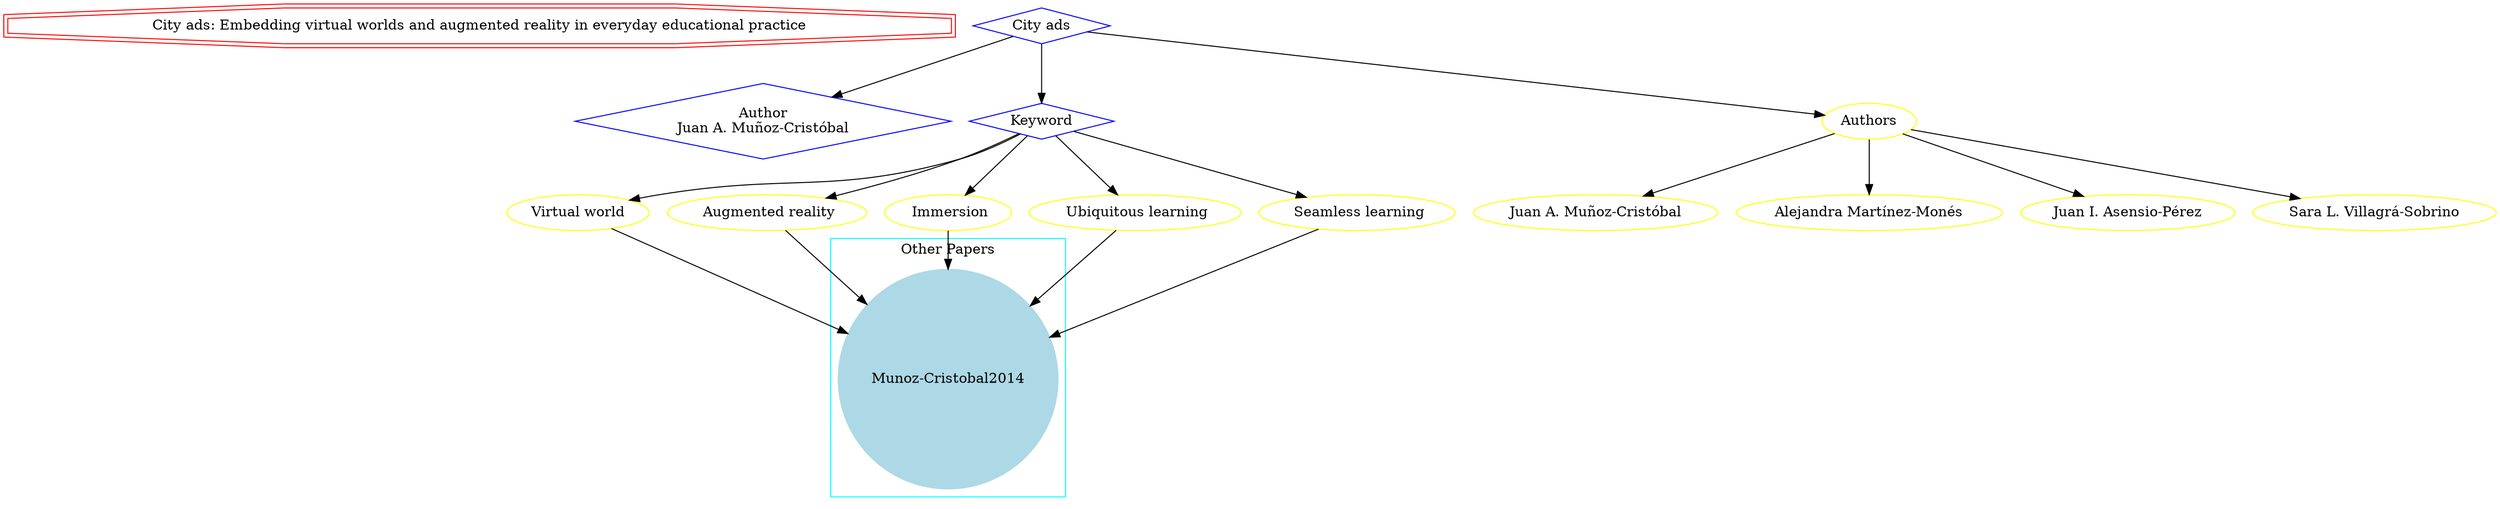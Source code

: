 strict digraph mind_map117 {
	node [color=red shape=doubleoctagon]
	"City ads: Embedding virtual worlds and augmented reality in everyday educational practice"
	node [color=blue shape=diamond]
	"Author
Juan A. Muñoz-Cristóbal"
	Keyword
	"City ads":" Embedding virtual worlds and augmented reality in everyday educational practice" -> "Author
Juan A. Muñoz-Cristóbal"
	"City ads":" Embedding virtual worlds and augmented reality in everyday educational practice" -> Keyword
	node [color=yellow shape=ellipse]
	"Virtual world"
	Keyword -> "Virtual world"
	" Augmented reality"
	Keyword -> " Augmented reality"
	" Immersion"
	Keyword -> " Immersion"
	" Ubiquitous learning"
	Keyword -> " Ubiquitous learning"
	" Seamless learning"
	Keyword -> " Seamless learning"
	subgraph cluster_0 {
		node [style=filled]
		node [color=lightblue shape=circle]
		label="Other Papers"
		color=cyan
		"Munoz-Cristobal2014"
	}
	"Virtual world" -> "Munoz-Cristobal2014"
	" Augmented reality" -> "Munoz-Cristobal2014"
	" Immersion" -> "Munoz-Cristobal2014"
	" Ubiquitous learning" -> "Munoz-Cristobal2014"
	" Seamless learning" -> "Munoz-Cristobal2014"
	"City ads":" Embedding virtual worlds and augmented reality in everyday educational practice" -> Authors
	Authors -> "Juan A. Muñoz-Cristóbal"
	Authors -> "Alejandra Martínez-Monés"
	Authors -> "Juan I. Asensio-Pérez"
	Authors -> "Sara L. Villagrá-Sobrino"
}
